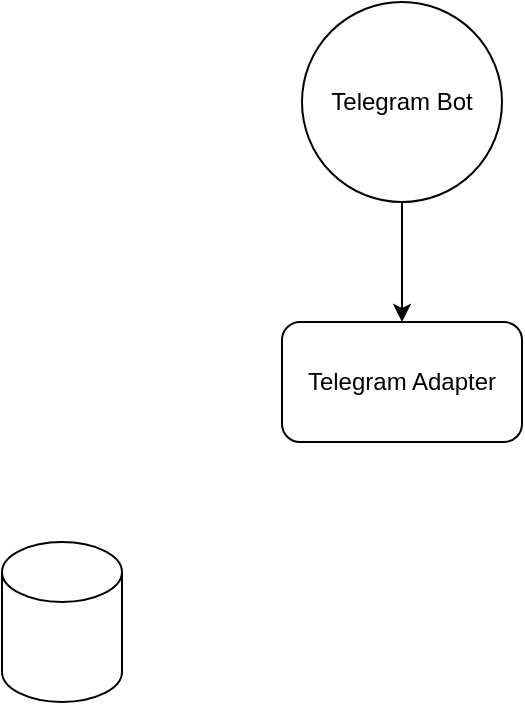<mxfile version="27.0.3">
  <diagram name="Страница — 1" id="Q_TqnMd60Y5xrBq84Lnu">
    <mxGraphModel dx="949" dy="625" grid="1" gridSize="10" guides="1" tooltips="1" connect="1" arrows="1" fold="1" page="1" pageScale="1" pageWidth="827" pageHeight="1169" math="0" shadow="0">
      <root>
        <mxCell id="0" />
        <mxCell id="1" parent="0" />
        <mxCell id="SbHNlqQ4_Z2gNKumwtwM-5" style="edgeStyle=orthogonalEdgeStyle;rounded=0;orthogonalLoop=1;jettySize=auto;html=1;entryX=0.5;entryY=0;entryDx=0;entryDy=0;" edge="1" parent="1" source="SbHNlqQ4_Z2gNKumwtwM-3" target="SbHNlqQ4_Z2gNKumwtwM-4">
          <mxGeometry relative="1" as="geometry" />
        </mxCell>
        <mxCell id="SbHNlqQ4_Z2gNKumwtwM-3" value="Telegram Bot" style="ellipse;whiteSpace=wrap;html=1;aspect=fixed;" vertex="1" parent="1">
          <mxGeometry x="380" y="130" width="100" height="100" as="geometry" />
        </mxCell>
        <mxCell id="SbHNlqQ4_Z2gNKumwtwM-4" value="Telegram Adapter" style="rounded=1;whiteSpace=wrap;html=1;" vertex="1" parent="1">
          <mxGeometry x="370" y="290" width="120" height="60" as="geometry" />
        </mxCell>
        <mxCell id="SbHNlqQ4_Z2gNKumwtwM-7" value="" style="shape=cylinder3;whiteSpace=wrap;html=1;boundedLbl=1;backgroundOutline=1;size=15;" vertex="1" parent="1">
          <mxGeometry x="230" y="400" width="60" height="80" as="geometry" />
        </mxCell>
      </root>
    </mxGraphModel>
  </diagram>
</mxfile>
